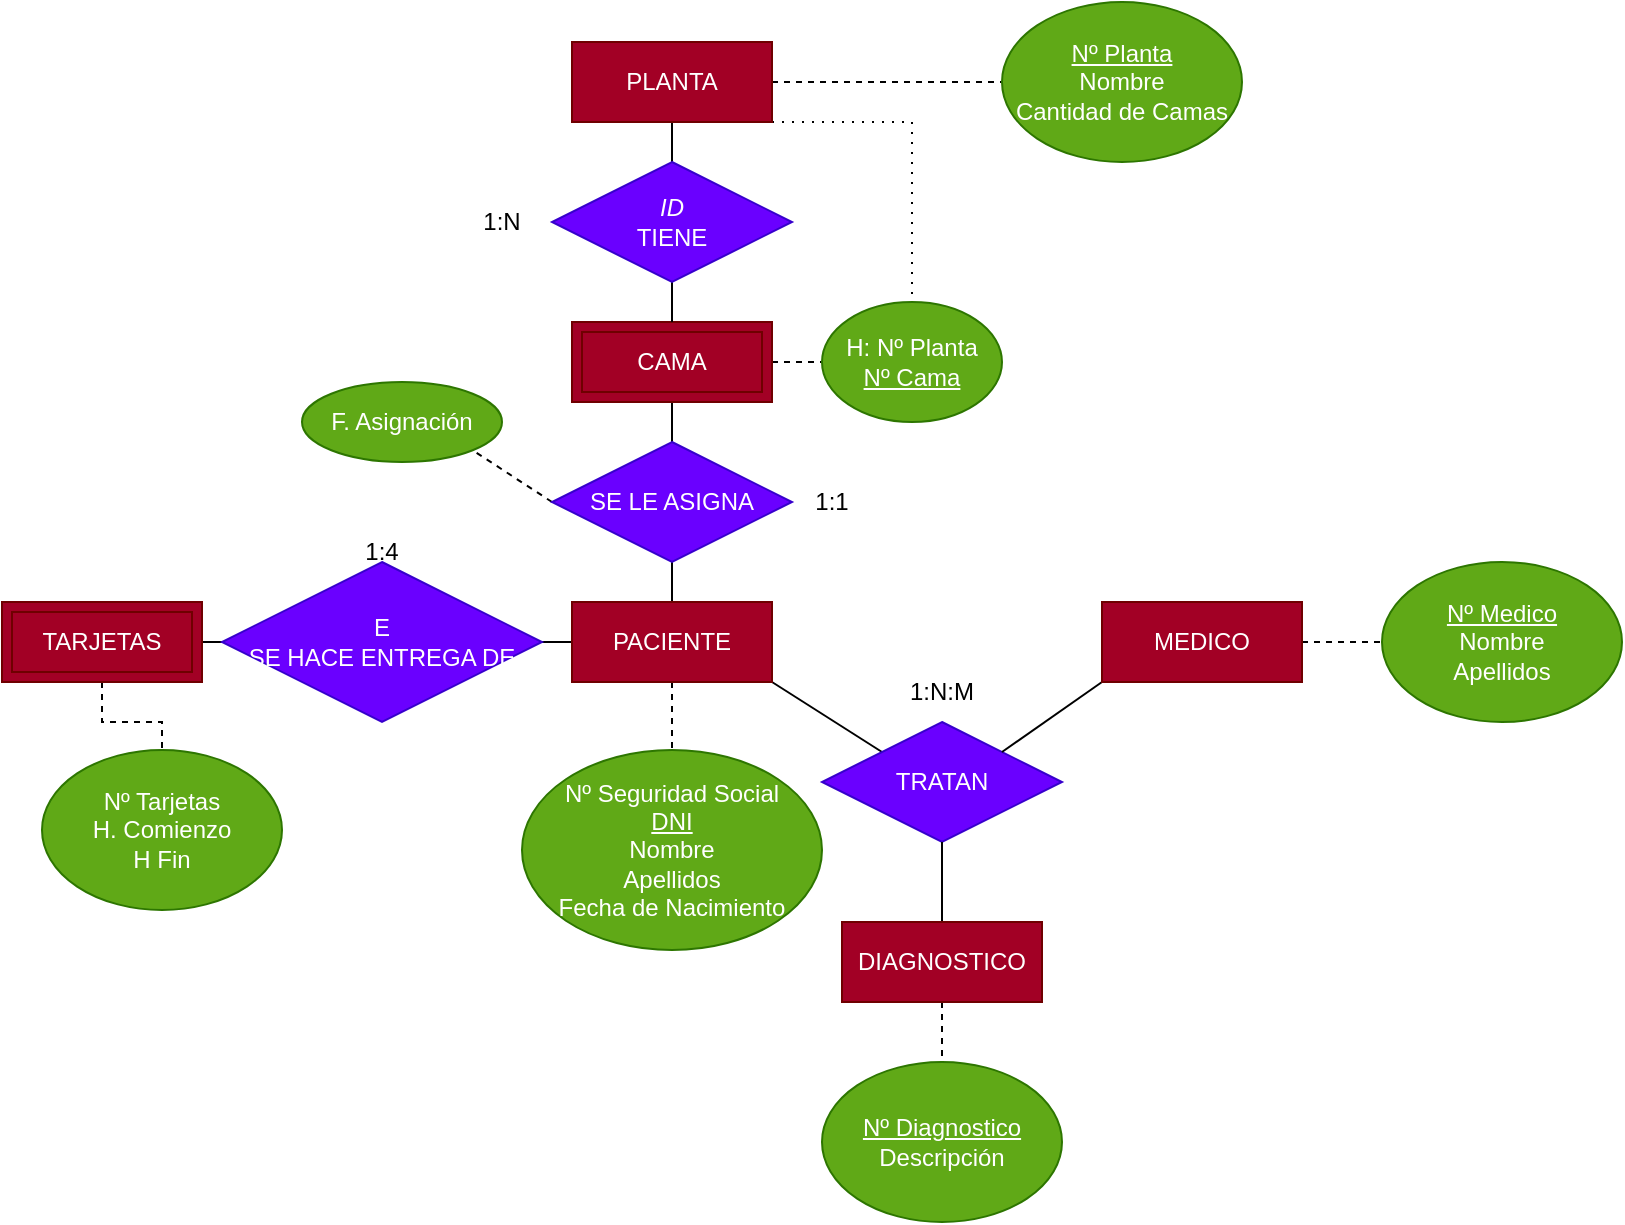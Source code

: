 <mxfile version="20.4.0" type="github">
  <diagram id="R2lEEEUBdFMjLlhIrx00" name="Page-1">
    <mxGraphModel dx="868" dy="460" grid="1" gridSize="10" guides="1" tooltips="1" connect="1" arrows="0" fold="1" page="1" pageScale="1" pageWidth="1169" pageHeight="827" math="0" shadow="0" extFonts="Permanent Marker^https://fonts.googleapis.com/css?family=Permanent+Marker">
      <root>
        <mxCell id="0" />
        <mxCell id="1" parent="0" />
        <mxCell id="-N8Wu7EY1_5mGeQ1VmYi-11" style="edgeStyle=orthogonalEdgeStyle;rounded=0;orthogonalLoop=1;jettySize=auto;html=1;exitX=0.5;exitY=1;exitDx=0;exitDy=0;entryX=0.5;entryY=0;entryDx=0;entryDy=0;endArrow=none;endFill=0;" edge="1" parent="1" source="-N8Wu7EY1_5mGeQ1VmYi-2" target="-N8Wu7EY1_5mGeQ1VmYi-7">
          <mxGeometry relative="1" as="geometry" />
        </mxCell>
        <mxCell id="-N8Wu7EY1_5mGeQ1VmYi-36" style="edgeStyle=orthogonalEdgeStyle;rounded=0;orthogonalLoop=1;jettySize=auto;html=1;exitX=1;exitY=1;exitDx=0;exitDy=0;entryX=0.5;entryY=0;entryDx=0;entryDy=0;dashed=1;endArrow=none;endFill=0;dashPattern=1 4;" edge="1" parent="1" source="-N8Wu7EY1_5mGeQ1VmYi-2" target="-N8Wu7EY1_5mGeQ1VmYi-33">
          <mxGeometry relative="1" as="geometry">
            <Array as="points">
              <mxPoint x="495" y="100" />
            </Array>
          </mxGeometry>
        </mxCell>
        <mxCell id="-N8Wu7EY1_5mGeQ1VmYi-43" style="edgeStyle=orthogonalEdgeStyle;rounded=0;orthogonalLoop=1;jettySize=auto;html=1;exitX=1;exitY=0.5;exitDx=0;exitDy=0;entryX=0;entryY=0.5;entryDx=0;entryDy=0;dashed=1;endArrow=none;endFill=0;" edge="1" parent="1" source="-N8Wu7EY1_5mGeQ1VmYi-2" target="-N8Wu7EY1_5mGeQ1VmYi-37">
          <mxGeometry relative="1" as="geometry" />
        </mxCell>
        <mxCell id="-N8Wu7EY1_5mGeQ1VmYi-2" value="PLANTA" style="whiteSpace=wrap;html=1;align=center;fillColor=#a20025;fontColor=#ffffff;strokeColor=#6F0000;" vertex="1" parent="1">
          <mxGeometry x="325" y="60" width="100" height="40" as="geometry" />
        </mxCell>
        <mxCell id="-N8Wu7EY1_5mGeQ1VmYi-13" style="edgeStyle=orthogonalEdgeStyle;rounded=0;orthogonalLoop=1;jettySize=auto;html=1;exitX=0.5;exitY=1;exitDx=0;exitDy=0;entryX=0.5;entryY=0;entryDx=0;entryDy=0;endArrow=none;endFill=0;" edge="1" parent="1" source="-N8Wu7EY1_5mGeQ1VmYi-3" target="-N8Wu7EY1_5mGeQ1VmYi-12">
          <mxGeometry relative="1" as="geometry" />
        </mxCell>
        <mxCell id="-N8Wu7EY1_5mGeQ1VmYi-34" style="edgeStyle=none;rounded=0;orthogonalLoop=1;jettySize=auto;html=1;exitX=1;exitY=0.5;exitDx=0;exitDy=0;entryX=0;entryY=0.5;entryDx=0;entryDy=0;dashed=1;endArrow=none;endFill=0;" edge="1" parent="1" source="-N8Wu7EY1_5mGeQ1VmYi-3" target="-N8Wu7EY1_5mGeQ1VmYi-33">
          <mxGeometry relative="1" as="geometry" />
        </mxCell>
        <mxCell id="-N8Wu7EY1_5mGeQ1VmYi-3" value="CAMA" style="shape=ext;margin=3;double=1;whiteSpace=wrap;html=1;align=center;fillColor=#a20025;fontColor=#ffffff;strokeColor=#6F0000;" vertex="1" parent="1">
          <mxGeometry x="325" y="200" width="100" height="40" as="geometry" />
        </mxCell>
        <mxCell id="-N8Wu7EY1_5mGeQ1VmYi-4" value="PACIENTE" style="whiteSpace=wrap;html=1;align=center;" vertex="1" parent="1">
          <mxGeometry x="325" y="340" width="100" height="40" as="geometry" />
        </mxCell>
        <mxCell id="-N8Wu7EY1_5mGeQ1VmYi-10" style="edgeStyle=orthogonalEdgeStyle;rounded=0;orthogonalLoop=1;jettySize=auto;html=1;exitX=0.5;exitY=1;exitDx=0;exitDy=0;entryX=0.5;entryY=0;entryDx=0;entryDy=0;endArrow=none;endFill=0;" edge="1" parent="1" source="-N8Wu7EY1_5mGeQ1VmYi-7" target="-N8Wu7EY1_5mGeQ1VmYi-3">
          <mxGeometry relative="1" as="geometry" />
        </mxCell>
        <mxCell id="-N8Wu7EY1_5mGeQ1VmYi-7" value="&lt;i&gt;ID&lt;/i&gt;&lt;br&gt;TIENE" style="shape=rhombus;perimeter=rhombusPerimeter;whiteSpace=wrap;html=1;align=center;fillColor=#6a00ff;fontColor=#ffffff;strokeColor=#3700CC;" vertex="1" parent="1">
          <mxGeometry x="315" y="120" width="120" height="60" as="geometry" />
        </mxCell>
        <mxCell id="-N8Wu7EY1_5mGeQ1VmYi-14" style="edgeStyle=orthogonalEdgeStyle;rounded=0;orthogonalLoop=1;jettySize=auto;html=1;exitX=0.5;exitY=1;exitDx=0;exitDy=0;entryX=0.5;entryY=0;entryDx=0;entryDy=0;endArrow=none;endFill=0;" edge="1" parent="1" source="-N8Wu7EY1_5mGeQ1VmYi-12" target="-N8Wu7EY1_5mGeQ1VmYi-4">
          <mxGeometry relative="1" as="geometry" />
        </mxCell>
        <mxCell id="-N8Wu7EY1_5mGeQ1VmYi-45" style="rounded=0;orthogonalLoop=1;jettySize=auto;html=1;exitX=0;exitY=0.5;exitDx=0;exitDy=0;entryX=1;entryY=1;entryDx=0;entryDy=0;dashed=1;endArrow=none;endFill=0;" edge="1" parent="1" source="-N8Wu7EY1_5mGeQ1VmYi-12" target="-N8Wu7EY1_5mGeQ1VmYi-44">
          <mxGeometry relative="1" as="geometry" />
        </mxCell>
        <mxCell id="-N8Wu7EY1_5mGeQ1VmYi-12" value="SE LE ASIGNA" style="shape=rhombus;perimeter=rhombusPerimeter;whiteSpace=wrap;html=1;align=center;fillColor=#6a00ff;fontColor=#ffffff;strokeColor=#3700CC;" vertex="1" parent="1">
          <mxGeometry x="315" y="260" width="120" height="60" as="geometry" />
        </mxCell>
        <mxCell id="-N8Wu7EY1_5mGeQ1VmYi-19" style="edgeStyle=orthogonalEdgeStyle;rounded=0;orthogonalLoop=1;jettySize=auto;html=1;exitX=0;exitY=0.5;exitDx=0;exitDy=0;entryX=1;entryY=0.5;entryDx=0;entryDy=0;endArrow=none;endFill=0;" edge="1" parent="1" source="-N8Wu7EY1_5mGeQ1VmYi-15" target="-N8Wu7EY1_5mGeQ1VmYi-17">
          <mxGeometry relative="1" as="geometry" />
        </mxCell>
        <mxCell id="-N8Wu7EY1_5mGeQ1VmYi-27" style="edgeStyle=none;rounded=0;orthogonalLoop=1;jettySize=auto;html=1;exitX=1;exitY=1;exitDx=0;exitDy=0;entryX=0;entryY=0;entryDx=0;entryDy=0;endArrow=none;endFill=0;" edge="1" parent="1" source="-N8Wu7EY1_5mGeQ1VmYi-15" target="-N8Wu7EY1_5mGeQ1VmYi-21">
          <mxGeometry relative="1" as="geometry" />
        </mxCell>
        <mxCell id="-N8Wu7EY1_5mGeQ1VmYi-32" style="edgeStyle=none;rounded=0;orthogonalLoop=1;jettySize=auto;html=1;exitX=0.5;exitY=1;exitDx=0;exitDy=0;entryX=0.5;entryY=0;entryDx=0;entryDy=0;endArrow=none;endFill=0;dashed=1;" edge="1" parent="1" source="-N8Wu7EY1_5mGeQ1VmYi-15" target="-N8Wu7EY1_5mGeQ1VmYi-31">
          <mxGeometry relative="1" as="geometry" />
        </mxCell>
        <mxCell id="-N8Wu7EY1_5mGeQ1VmYi-15" value="PACIENTE" style="whiteSpace=wrap;html=1;align=center;fillColor=#a20025;fontColor=#ffffff;strokeColor=#6F0000;" vertex="1" parent="1">
          <mxGeometry x="325" y="340" width="100" height="40" as="geometry" />
        </mxCell>
        <mxCell id="-N8Wu7EY1_5mGeQ1VmYi-20" style="rounded=0;orthogonalLoop=1;jettySize=auto;html=1;exitX=0;exitY=0.5;exitDx=0;exitDy=0;entryX=1;entryY=0.5;entryDx=0;entryDy=0;endArrow=none;endFill=0;" edge="1" parent="1" source="-N8Wu7EY1_5mGeQ1VmYi-17" target="-N8Wu7EY1_5mGeQ1VmYi-18">
          <mxGeometry relative="1" as="geometry" />
        </mxCell>
        <mxCell id="-N8Wu7EY1_5mGeQ1VmYi-17" value="E&lt;br&gt;SE HACE ENTREGA DE" style="shape=rhombus;perimeter=rhombusPerimeter;whiteSpace=wrap;html=1;align=center;fillColor=#6a00ff;fontColor=#ffffff;strokeColor=#3700CC;" vertex="1" parent="1">
          <mxGeometry x="150" y="320" width="160" height="80" as="geometry" />
        </mxCell>
        <mxCell id="-N8Wu7EY1_5mGeQ1VmYi-38" style="edgeStyle=orthogonalEdgeStyle;rounded=0;orthogonalLoop=1;jettySize=auto;html=1;exitX=0.5;exitY=1;exitDx=0;exitDy=0;entryX=0.5;entryY=0;entryDx=0;entryDy=0;dashed=1;endArrow=none;endFill=0;" edge="1" parent="1" source="-N8Wu7EY1_5mGeQ1VmYi-18" target="-N8Wu7EY1_5mGeQ1VmYi-30">
          <mxGeometry relative="1" as="geometry" />
        </mxCell>
        <mxCell id="-N8Wu7EY1_5mGeQ1VmYi-18" value="TARJETAS" style="shape=ext;margin=3;double=1;whiteSpace=wrap;html=1;align=center;fillColor=#a20025;fontColor=#ffffff;strokeColor=#6F0000;" vertex="1" parent="1">
          <mxGeometry x="40" y="340" width="100" height="40" as="geometry" />
        </mxCell>
        <mxCell id="-N8Wu7EY1_5mGeQ1VmYi-21" value="TRATAN" style="shape=rhombus;perimeter=rhombusPerimeter;whiteSpace=wrap;html=1;align=center;fillColor=#6a00ff;fontColor=#ffffff;strokeColor=#3700CC;" vertex="1" parent="1">
          <mxGeometry x="450" y="400" width="120" height="60" as="geometry" />
        </mxCell>
        <mxCell id="-N8Wu7EY1_5mGeQ1VmYi-26" style="rounded=0;orthogonalLoop=1;jettySize=auto;html=1;exitX=0;exitY=1;exitDx=0;exitDy=0;entryX=1;entryY=0;entryDx=0;entryDy=0;endArrow=none;endFill=0;" edge="1" parent="1" source="-N8Wu7EY1_5mGeQ1VmYi-23" target="-N8Wu7EY1_5mGeQ1VmYi-21">
          <mxGeometry relative="1" as="geometry" />
        </mxCell>
        <mxCell id="-N8Wu7EY1_5mGeQ1VmYi-40" style="edgeStyle=orthogonalEdgeStyle;rounded=0;orthogonalLoop=1;jettySize=auto;html=1;exitX=1;exitY=0.5;exitDx=0;exitDy=0;entryX=0;entryY=0.5;entryDx=0;entryDy=0;dashed=1;endArrow=none;endFill=0;" edge="1" parent="1" source="-N8Wu7EY1_5mGeQ1VmYi-23" target="-N8Wu7EY1_5mGeQ1VmYi-39">
          <mxGeometry relative="1" as="geometry" />
        </mxCell>
        <mxCell id="-N8Wu7EY1_5mGeQ1VmYi-23" value="MEDICO" style="whiteSpace=wrap;html=1;align=center;fillColor=#a20025;fontColor=#ffffff;strokeColor=#6F0000;" vertex="1" parent="1">
          <mxGeometry x="590" y="340" width="100" height="40" as="geometry" />
        </mxCell>
        <mxCell id="-N8Wu7EY1_5mGeQ1VmYi-29" style="edgeStyle=none;rounded=0;orthogonalLoop=1;jettySize=auto;html=1;exitX=0.5;exitY=0;exitDx=0;exitDy=0;entryX=0.5;entryY=1;entryDx=0;entryDy=0;endArrow=none;endFill=0;" edge="1" parent="1" source="-N8Wu7EY1_5mGeQ1VmYi-28" target="-N8Wu7EY1_5mGeQ1VmYi-21">
          <mxGeometry relative="1" as="geometry" />
        </mxCell>
        <mxCell id="-N8Wu7EY1_5mGeQ1VmYi-42" style="edgeStyle=orthogonalEdgeStyle;rounded=0;orthogonalLoop=1;jettySize=auto;html=1;exitX=0.5;exitY=1;exitDx=0;exitDy=0;entryX=0.5;entryY=0;entryDx=0;entryDy=0;dashed=1;endArrow=none;endFill=0;" edge="1" parent="1" source="-N8Wu7EY1_5mGeQ1VmYi-28" target="-N8Wu7EY1_5mGeQ1VmYi-41">
          <mxGeometry relative="1" as="geometry" />
        </mxCell>
        <mxCell id="-N8Wu7EY1_5mGeQ1VmYi-28" value="DIAGNOSTICO" style="whiteSpace=wrap;html=1;align=center;fillColor=#a20025;fontColor=#ffffff;strokeColor=#6F0000;" vertex="1" parent="1">
          <mxGeometry x="460" y="500" width="100" height="40" as="geometry" />
        </mxCell>
        <mxCell id="-N8Wu7EY1_5mGeQ1VmYi-30" value="Nº Tarjetas&lt;br&gt;H. Comienzo&lt;br&gt;H Fin" style="ellipse;whiteSpace=wrap;html=1;fillColor=#60a917;fontColor=#ffffff;strokeColor=#2D7600;" vertex="1" parent="1">
          <mxGeometry x="60" y="414" width="120" height="80" as="geometry" />
        </mxCell>
        <mxCell id="-N8Wu7EY1_5mGeQ1VmYi-31" value="Nº Seguridad Social&lt;br&gt;&lt;u&gt;DNI&lt;/u&gt;&lt;br&gt;Nombre&lt;br&gt;Apellidos&lt;br&gt;Fecha de Nacimiento" style="ellipse;whiteSpace=wrap;html=1;fillColor=#60a917;fontColor=#ffffff;strokeColor=#2D7600;" vertex="1" parent="1">
          <mxGeometry x="300" y="414" width="150" height="100" as="geometry" />
        </mxCell>
        <mxCell id="-N8Wu7EY1_5mGeQ1VmYi-33" value="H: Nº Planta&lt;br&gt;&lt;u&gt;Nº Cama&lt;/u&gt;" style="ellipse;whiteSpace=wrap;html=1;fillColor=#60a917;fontColor=#ffffff;strokeColor=#2D7600;" vertex="1" parent="1">
          <mxGeometry x="450" y="190" width="90" height="60" as="geometry" />
        </mxCell>
        <mxCell id="-N8Wu7EY1_5mGeQ1VmYi-37" value="&lt;u&gt;Nº Planta&lt;/u&gt;&lt;br&gt;Nombre&lt;br&gt;Cantidad de Camas" style="ellipse;whiteSpace=wrap;html=1;fillColor=#60a917;fontColor=#ffffff;strokeColor=#2D7600;" vertex="1" parent="1">
          <mxGeometry x="540" y="40" width="120" height="80" as="geometry" />
        </mxCell>
        <mxCell id="-N8Wu7EY1_5mGeQ1VmYi-39" value="&lt;u&gt;Nº Medico&lt;/u&gt;&lt;br&gt;Nombre&lt;br&gt;Apellidos" style="ellipse;whiteSpace=wrap;html=1;fillColor=#60a917;fontColor=#ffffff;strokeColor=#2D7600;" vertex="1" parent="1">
          <mxGeometry x="730" y="320" width="120" height="80" as="geometry" />
        </mxCell>
        <mxCell id="-N8Wu7EY1_5mGeQ1VmYi-41" value="&lt;u&gt;Nº Diagnostico&lt;/u&gt;&lt;br&gt;Descripción" style="ellipse;whiteSpace=wrap;html=1;fillColor=#60a917;fontColor=#ffffff;strokeColor=#2D7600;" vertex="1" parent="1">
          <mxGeometry x="450" y="570" width="120" height="80" as="geometry" />
        </mxCell>
        <mxCell id="-N8Wu7EY1_5mGeQ1VmYi-44" value="F. Asignación" style="ellipse;whiteSpace=wrap;html=1;align=center;fillColor=#60a917;fontColor=#ffffff;strokeColor=#2D7600;" vertex="1" parent="1">
          <mxGeometry x="190" y="230" width="100" height="40" as="geometry" />
        </mxCell>
        <mxCell id="-N8Wu7EY1_5mGeQ1VmYi-47" value="1:4" style="text;html=1;strokeColor=none;fillColor=none;align=center;verticalAlign=middle;whiteSpace=wrap;rounded=0;" vertex="1" parent="1">
          <mxGeometry x="200" y="300" width="60" height="30" as="geometry" />
        </mxCell>
        <mxCell id="-N8Wu7EY1_5mGeQ1VmYi-48" value="1:1" style="text;html=1;strokeColor=none;fillColor=none;align=center;verticalAlign=middle;whiteSpace=wrap;rounded=0;" vertex="1" parent="1">
          <mxGeometry x="425" y="275" width="60" height="30" as="geometry" />
        </mxCell>
        <mxCell id="-N8Wu7EY1_5mGeQ1VmYi-49" value="1:N:M" style="text;html=1;strokeColor=none;fillColor=none;align=center;verticalAlign=middle;whiteSpace=wrap;rounded=0;" vertex="1" parent="1">
          <mxGeometry x="480" y="370" width="60" height="30" as="geometry" />
        </mxCell>
        <mxCell id="-N8Wu7EY1_5mGeQ1VmYi-50" value="1:N" style="text;html=1;strokeColor=none;fillColor=none;align=center;verticalAlign=middle;whiteSpace=wrap;rounded=0;" vertex="1" parent="1">
          <mxGeometry x="260" y="135" width="60" height="30" as="geometry" />
        </mxCell>
      </root>
    </mxGraphModel>
  </diagram>
</mxfile>
